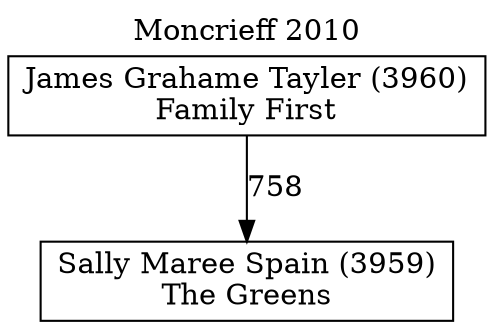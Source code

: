 // House preference flow
digraph "Sally Maree Spain (3959)_Moncrieff_2010" {
	graph [label="Moncrieff 2010" labelloc=t mclimit=10]
	node [shape=box]
	"James Grahame Tayler (3960)" [label="James Grahame Tayler (3960)
Family First"]
	"Sally Maree Spain (3959)" [label="Sally Maree Spain (3959)
The Greens"]
	"James Grahame Tayler (3960)" -> "Sally Maree Spain (3959)" [label=758]
}
